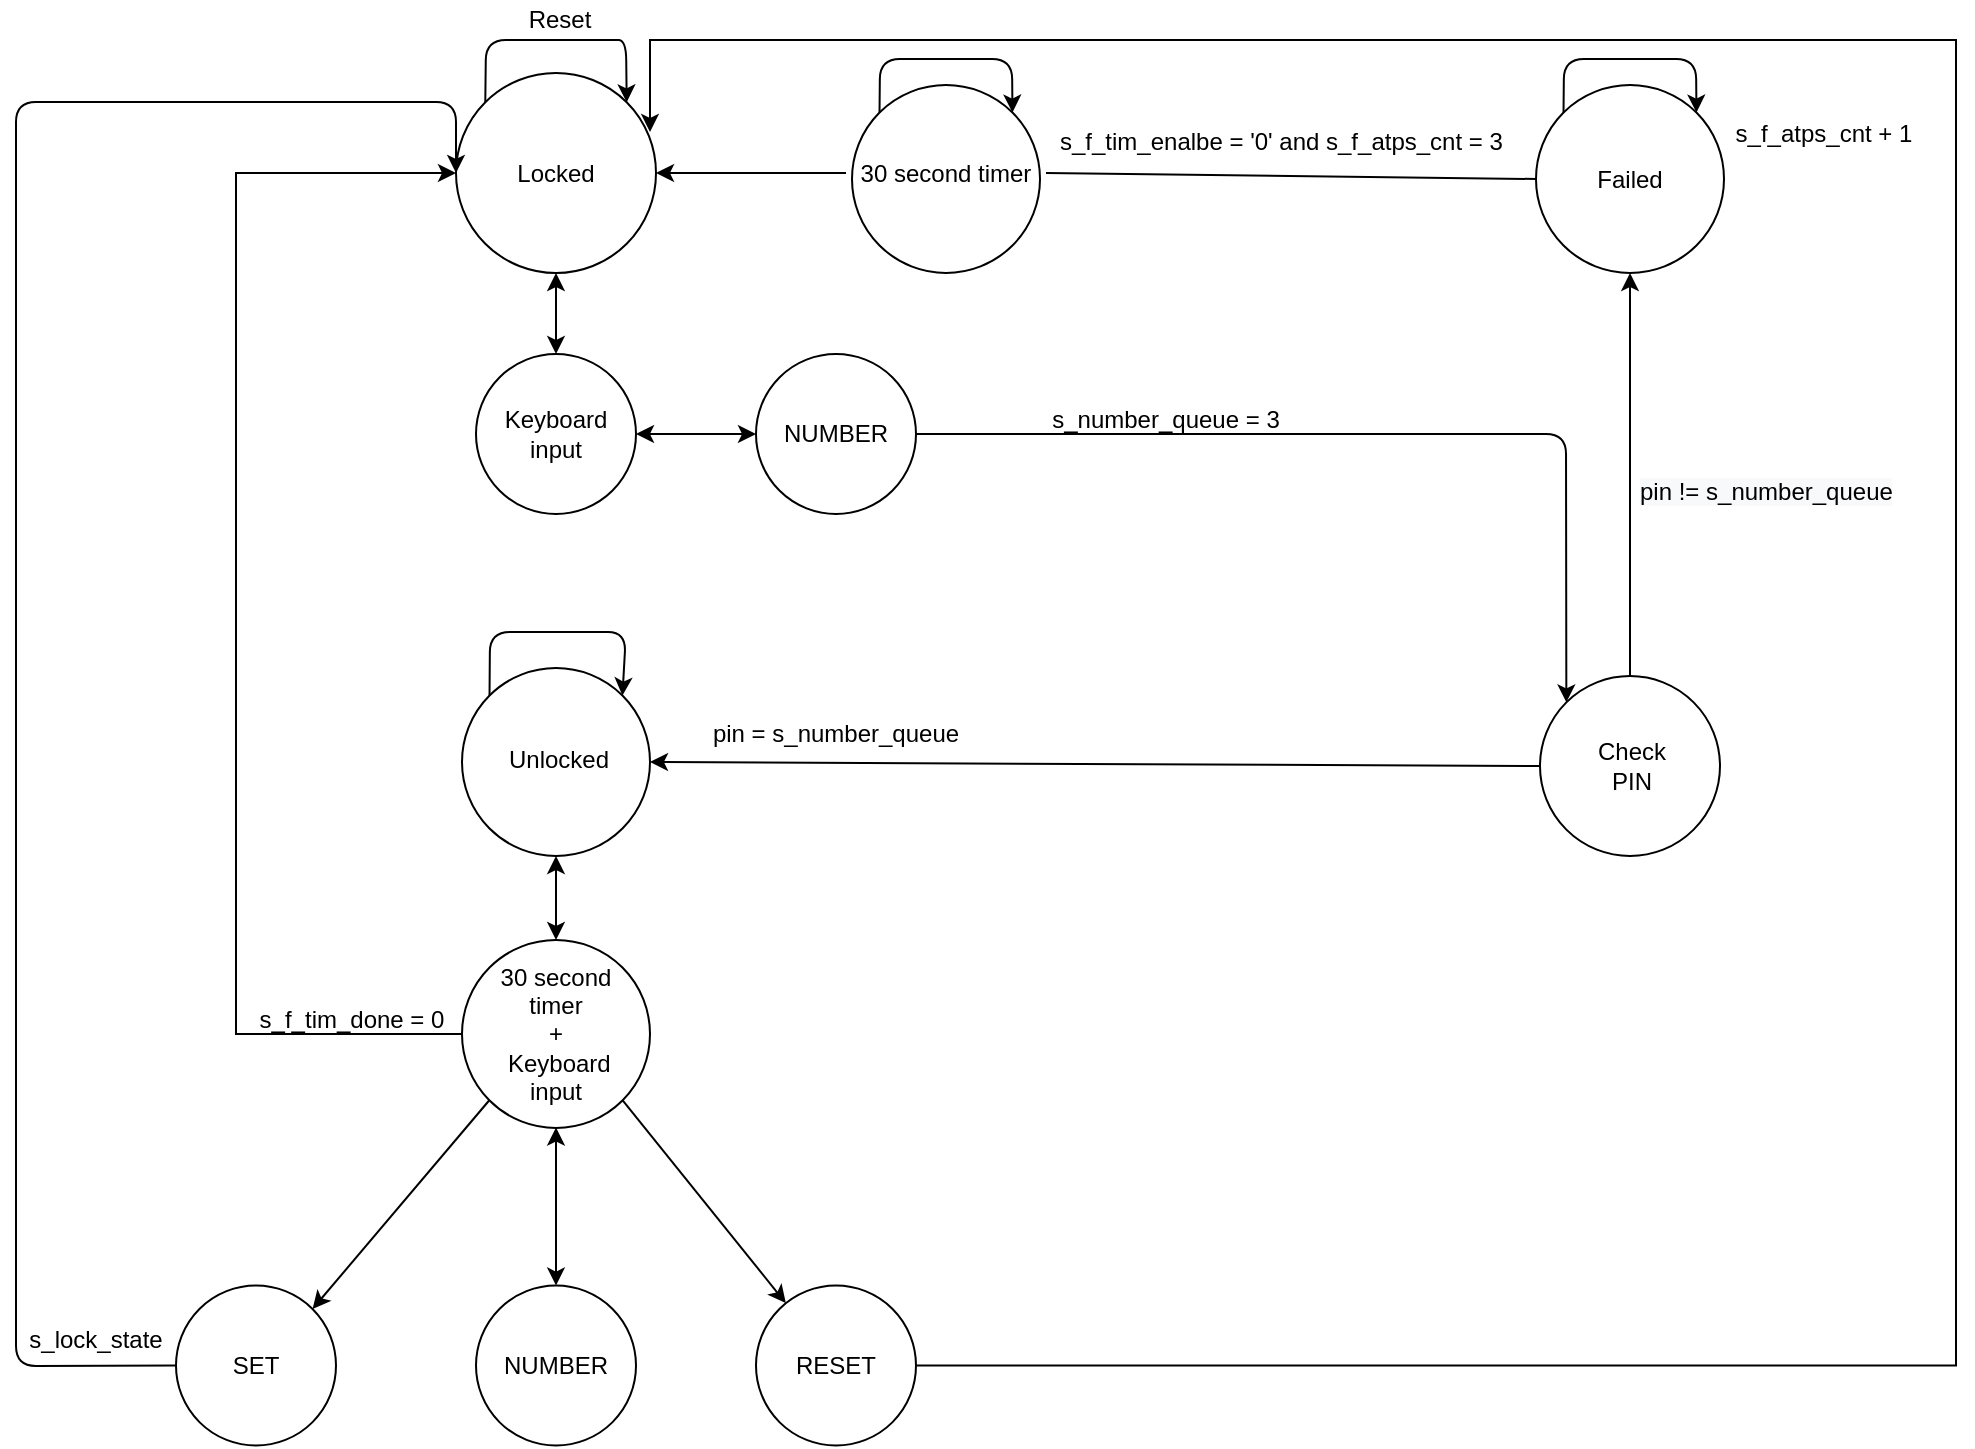 <mxfile version="14.6.5" type="device"><diagram id="kTqdRTroyTLqYMhmo1hW" name="Page-1"><mxGraphModel dx="1518" dy="776" grid="1" gridSize="10" guides="1" tooltips="1" connect="1" arrows="1" fold="1" page="1" pageScale="1" pageWidth="1169" pageHeight="1654" math="0" shadow="0"><root><mxCell id="0"/><mxCell id="1" parent="0"/><mxCell id="WSciG-yNPP02pzn8_A1z-2" value="" style="ellipse;whiteSpace=wrap;html=1;aspect=fixed;" parent="1" vertex="1"><mxGeometry x="340" y="76.5" width="100" height="100" as="geometry"/></mxCell><mxCell id="WSciG-yNPP02pzn8_A1z-3" value="Locked" style="text;html=1;strokeColor=none;fillColor=none;align=center;verticalAlign=middle;whiteSpace=wrap;rounded=0;" parent="1" vertex="1"><mxGeometry x="370" y="116.5" width="40" height="20" as="geometry"/></mxCell><mxCell id="WSciG-yNPP02pzn8_A1z-4" value="" style="ellipse;whiteSpace=wrap;html=1;aspect=fixed;" parent="1" vertex="1"><mxGeometry x="880" y="82.5" width="94" height="94" as="geometry"/></mxCell><mxCell id="WSciG-yNPP02pzn8_A1z-5" value="Failed" style="text;html=1;strokeColor=none;fillColor=none;align=center;verticalAlign=middle;whiteSpace=wrap;rounded=0;" parent="1" vertex="1"><mxGeometry x="907" y="119.5" width="40" height="20" as="geometry"/></mxCell><mxCell id="WSciG-yNPP02pzn8_A1z-6" value="" style="endArrow=classic;html=1;exitX=0;exitY=0;exitDx=0;exitDy=0;entryX=1;entryY=0;entryDx=0;entryDy=0;" parent="1" source="WSciG-yNPP02pzn8_A1z-2" target="WSciG-yNPP02pzn8_A1z-2" edge="1"><mxGeometry width="50" height="50" relative="1" as="geometry"><mxPoint x="396" y="380" as="sourcePoint"/><mxPoint x="446" y="330" as="targetPoint"/><Array as="points"><mxPoint x="355" y="60"/><mxPoint x="382" y="60"/><mxPoint x="410" y="60"/><mxPoint x="425" y="60"/></Array></mxGeometry></mxCell><mxCell id="YlftoTcmeY7BMVmUVoqY-3" style="edgeStyle=orthogonalEdgeStyle;rounded=0;orthogonalLoop=1;jettySize=auto;html=1;exitX=0.5;exitY=0;exitDx=0;exitDy=0;entryX=0.5;entryY=1;entryDx=0;entryDy=0;" parent="1" source="WSciG-yNPP02pzn8_A1z-8" target="WSciG-yNPP02pzn8_A1z-4" edge="1"><mxGeometry relative="1" as="geometry"/></mxCell><mxCell id="WSciG-yNPP02pzn8_A1z-8" value="" style="ellipse;whiteSpace=wrap;html=1;aspect=fixed;" parent="1" vertex="1"><mxGeometry x="882" y="378" width="90" height="90" as="geometry"/></mxCell><mxCell id="WSciG-yNPP02pzn8_A1z-9" value="Check PIN" style="text;html=1;strokeColor=none;fillColor=none;align=center;verticalAlign=middle;whiteSpace=wrap;rounded=0;" parent="1" vertex="1"><mxGeometry x="908" y="413" width="40" height="20" as="geometry"/></mxCell><mxCell id="WSciG-yNPP02pzn8_A1z-12" value="" style="ellipse;whiteSpace=wrap;html=1;aspect=fixed;" parent="1" vertex="1"><mxGeometry x="343" y="374" width="94" height="94" as="geometry"/></mxCell><mxCell id="WSciG-yNPP02pzn8_A1z-13" value="Unlocked" style="text;html=1;strokeColor=none;fillColor=none;align=center;verticalAlign=middle;whiteSpace=wrap;rounded=0;" parent="1" vertex="1"><mxGeometry x="370" y="413" width="43" height="13" as="geometry"/></mxCell><mxCell id="WSciG-yNPP02pzn8_A1z-18" value="" style="endArrow=classic;html=1;exitX=0;exitY=0;exitDx=0;exitDy=0;entryX=1;entryY=0;entryDx=0;entryDy=0;" parent="1" source="WSciG-yNPP02pzn8_A1z-4" target="WSciG-yNPP02pzn8_A1z-4" edge="1"><mxGeometry width="50" height="50" relative="1" as="geometry"><mxPoint x="887" y="49.5" as="sourcePoint"/><mxPoint x="937" y="-0.5" as="targetPoint"/><Array as="points"><mxPoint x="894" y="69.5"/><mxPoint x="927" y="69.5"/><mxPoint x="960" y="69.5"/></Array></mxGeometry></mxCell><mxCell id="WSciG-yNPP02pzn8_A1z-19" value="" style="endArrow=classic;html=1;exitX=0;exitY=0;exitDx=0;exitDy=0;entryX=1;entryY=0;entryDx=0;entryDy=0;" parent="1" source="WSciG-yNPP02pzn8_A1z-12" target="WSciG-yNPP02pzn8_A1z-12" edge="1"><mxGeometry width="50" height="50" relative="1" as="geometry"><mxPoint x="197" y="176" as="sourcePoint"/><mxPoint x="247" y="126" as="targetPoint"/><Array as="points"><mxPoint x="357" y="356"/><mxPoint x="397" y="356"/><mxPoint x="425" y="356"/></Array></mxGeometry></mxCell><mxCell id="WSciG-yNPP02pzn8_A1z-20" value="" style="endArrow=classic;html=1;entryX=1;entryY=0.5;entryDx=0;entryDy=0;exitX=0;exitY=0.5;exitDx=0;exitDy=0;" parent="1" source="WSciG-yNPP02pzn8_A1z-8" target="WSciG-yNPP02pzn8_A1z-12" edge="1"><mxGeometry width="50" height="50" relative="1" as="geometry"><mxPoint x="504" y="510" as="sourcePoint"/><mxPoint x="554" y="460" as="targetPoint"/></mxGeometry></mxCell><mxCell id="WSciG-yNPP02pzn8_A1z-21" value="pin = s_number_queue" style="text;html=1;strokeColor=none;fillColor=none;align=center;verticalAlign=middle;whiteSpace=wrap;rounded=0;" parent="1" vertex="1"><mxGeometry x="450" y="397" width="160" height="20" as="geometry"/></mxCell><mxCell id="WSciG-yNPP02pzn8_A1z-23" value="s_f_atps_cnt + 1" style="text;html=1;strokeColor=none;fillColor=none;align=center;verticalAlign=middle;whiteSpace=wrap;rounded=0;rotation=0;" parent="1" vertex="1"><mxGeometry x="974" y="96.5" width="100" height="20" as="geometry"/></mxCell><mxCell id="WSciG-yNPP02pzn8_A1z-30" value="" style="endArrow=classic;html=1;exitX=1;exitY=0.5;exitDx=0;exitDy=0;entryX=0;entryY=0;entryDx=0;entryDy=0;" parent="1" source="UWU-6MfvqcP5a-eiTdHa-28" target="WSciG-yNPP02pzn8_A1z-8" edge="1"><mxGeometry width="50" height="50" relative="1" as="geometry"><mxPoint x="400" y="350" as="sourcePoint"/><mxPoint x="480" y="190" as="targetPoint"/><Array as="points"><mxPoint x="895" y="257"/></Array></mxGeometry></mxCell><mxCell id="WSciG-yNPP02pzn8_A1z-31" value="" style="endArrow=classic;html=1;entryX=1;entryY=0.5;entryDx=0;entryDy=0;exitX=0;exitY=0.5;exitDx=0;exitDy=0;startArrow=none;" parent="1" target="WSciG-yNPP02pzn8_A1z-2" edge="1"><mxGeometry width="50" height="50" relative="1" as="geometry"><mxPoint x="535" y="126.5" as="sourcePoint"/><mxPoint x="430" y="260" as="targetPoint"/></mxGeometry></mxCell><mxCell id="WSciG-yNPP02pzn8_A1z-33" value="s_number_queue = 3" style="text;html=1;strokeColor=none;fillColor=none;align=center;verticalAlign=middle;whiteSpace=wrap;rounded=0;rotation=0;" parent="1" vertex="1"><mxGeometry x="630" y="240" width="130" height="20" as="geometry"/></mxCell><mxCell id="WSciG-yNPP02pzn8_A1z-36" value="Reset" style="text;html=1;strokeColor=none;fillColor=none;align=center;verticalAlign=middle;whiteSpace=wrap;rounded=0;" parent="1" vertex="1"><mxGeometry x="371.5" y="40" width="40" height="20" as="geometry"/></mxCell><mxCell id="WSciG-yNPP02pzn8_A1z-39" value="" style="ellipse;whiteSpace=wrap;html=1;aspect=fixed;" parent="1" vertex="1"><mxGeometry x="200" y="682.77" width="80" height="80" as="geometry"/></mxCell><mxCell id="WSciG-yNPP02pzn8_A1z-40" value="SET" style="text;html=1;strokeColor=none;fillColor=none;align=center;verticalAlign=middle;whiteSpace=wrap;rounded=0;" parent="1" vertex="1"><mxGeometry x="220" y="712.77" width="40" height="20" as="geometry"/></mxCell><mxCell id="WSciG-yNPP02pzn8_A1z-47" value="" style="endArrow=classic;html=1;exitX=0;exitY=0.5;exitDx=0;exitDy=0;entryX=0;entryY=0.5;entryDx=0;entryDy=0;" parent="1" source="WSciG-yNPP02pzn8_A1z-39" target="WSciG-yNPP02pzn8_A1z-2" edge="1"><mxGeometry width="50" height="50" relative="1" as="geometry"><mxPoint x="460" y="330" as="sourcePoint"/><mxPoint x="510" y="280" as="targetPoint"/><Array as="points"><mxPoint x="120" y="723"/><mxPoint x="120" y="91"/><mxPoint x="340" y="91"/></Array></mxGeometry></mxCell><mxCell id="WSciG-yNPP02pzn8_A1z-48" value="s_lock_state" style="text;html=1;strokeColor=none;fillColor=none;align=center;verticalAlign=middle;whiteSpace=wrap;rounded=0;rotation=0;" parent="1" vertex="1"><mxGeometry x="140" y="700" width="40" height="20" as="geometry"/></mxCell><mxCell id="YlftoTcmeY7BMVmUVoqY-1" value="s_f_tim_enalbe = '0' and s_f_atps_cnt = 3" style="text;whiteSpace=wrap;html=1;" parent="1" vertex="1"><mxGeometry x="640" y="96.5" width="250" height="30" as="geometry"/></mxCell><mxCell id="YlftoTcmeY7BMVmUVoqY-7" value="" style="ellipse;whiteSpace=wrap;html=1;aspect=fixed;" parent="1" vertex="1"><mxGeometry x="350" y="682.77" width="80" height="80" as="geometry"/></mxCell><mxCell id="YlftoTcmeY7BMVmUVoqY-8" value="NUMBER" style="text;html=1;strokeColor=none;fillColor=none;align=center;verticalAlign=middle;whiteSpace=wrap;rounded=0;" parent="1" vertex="1"><mxGeometry x="370" y="712.77" width="40" height="20" as="geometry"/></mxCell><mxCell id="UWU-6MfvqcP5a-eiTdHa-25" style="edgeStyle=orthogonalEdgeStyle;rounded=0;orthogonalLoop=1;jettySize=auto;html=1;entryX=0.97;entryY=0.295;entryDx=0;entryDy=0;entryPerimeter=0;exitX=1;exitY=0.5;exitDx=0;exitDy=0;" edge="1" parent="1" source="YlftoTcmeY7BMVmUVoqY-10" target="WSciG-yNPP02pzn8_A1z-2"><mxGeometry relative="1" as="geometry"><mxPoint x="1090" y="50" as="targetPoint"/><mxPoint x="580" y="723" as="sourcePoint"/><Array as="points"><mxPoint x="1090" y="723"/><mxPoint x="1090" y="60"/><mxPoint x="437" y="60"/></Array></mxGeometry></mxCell><mxCell id="YlftoTcmeY7BMVmUVoqY-10" value="" style="ellipse;whiteSpace=wrap;html=1;aspect=fixed;" parent="1" vertex="1"><mxGeometry x="490" y="682.77" width="80" height="80" as="geometry"/></mxCell><mxCell id="YlftoTcmeY7BMVmUVoqY-11" value="RESET" style="text;html=1;strokeColor=none;fillColor=none;align=center;verticalAlign=middle;whiteSpace=wrap;rounded=0;" parent="1" vertex="1"><mxGeometry x="510" y="712.77" width="40" height="20" as="geometry"/></mxCell><mxCell id="YlftoTcmeY7BMVmUVoqY-13" style="edgeStyle=orthogonalEdgeStyle;rounded=0;orthogonalLoop=1;jettySize=auto;html=1;exitX=0.5;exitY=1;exitDx=0;exitDy=0;" parent="1" source="YlftoTcmeY7BMVmUVoqY-8" target="YlftoTcmeY7BMVmUVoqY-8" edge="1"><mxGeometry relative="1" as="geometry"/></mxCell><mxCell id="UWU-6MfvqcP5a-eiTdHa-4" value="" style="endArrow=none;html=1;entryX=1;entryY=0.5;entryDx=0;entryDy=0;exitX=0;exitY=0.5;exitDx=0;exitDy=0;" edge="1" parent="1" source="WSciG-yNPP02pzn8_A1z-4"><mxGeometry width="50" height="50" relative="1" as="geometry"><mxPoint x="880.0" y="129.5" as="sourcePoint"/><mxPoint x="635" y="126.5" as="targetPoint"/></mxGeometry></mxCell><mxCell id="UWU-6MfvqcP5a-eiTdHa-11" value="" style="ellipse;whiteSpace=wrap;html=1;aspect=fixed;" vertex="1" parent="1"><mxGeometry x="538" y="82.5" width="94" height="94" as="geometry"/></mxCell><mxCell id="UWU-6MfvqcP5a-eiTdHa-13" value="" style="endArrow=classic;html=1;exitX=0;exitY=0;exitDx=0;exitDy=0;entryX=1;entryY=0;entryDx=0;entryDy=0;" edge="1" parent="1" source="UWU-6MfvqcP5a-eiTdHa-11" target="UWU-6MfvqcP5a-eiTdHa-11"><mxGeometry width="50" height="50" relative="1" as="geometry"><mxPoint x="545" y="49.5" as="sourcePoint"/><mxPoint x="595" y="-0.5" as="targetPoint"/><Array as="points"><mxPoint x="552" y="69.5"/><mxPoint x="585" y="69.5"/><mxPoint x="618" y="69.5"/></Array></mxGeometry></mxCell><mxCell id="UWU-6MfvqcP5a-eiTdHa-14" value="30 second timer" style="text;html=1;strokeColor=none;fillColor=none;align=center;verticalAlign=middle;whiteSpace=wrap;rounded=0;" vertex="1" parent="1"><mxGeometry x="540" y="116.5" width="90" height="20" as="geometry"/></mxCell><mxCell id="UWU-6MfvqcP5a-eiTdHa-17" value="30 second timer" style="text;html=1;strokeColor=none;fillColor=none;align=center;verticalAlign=middle;whiteSpace=wrap;rounded=0;" vertex="1" parent="1"><mxGeometry x="345" y="547" width="90" height="20" as="geometry"/></mxCell><mxCell id="UWU-6MfvqcP5a-eiTdHa-22" value="" style="endArrow=classic;startArrow=classic;html=1;exitX=0.5;exitY=0;exitDx=0;exitDy=0;entryX=0.5;entryY=1;entryDx=0;entryDy=0;" edge="1" parent="1" source="YlftoTcmeY7BMVmUVoqY-7"><mxGeometry width="50" height="50" relative="1" as="geometry"><mxPoint x="700" y="495.77" as="sourcePoint"/><mxPoint x="390" y="603.77" as="targetPoint"/></mxGeometry></mxCell><mxCell id="UWU-6MfvqcP5a-eiTdHa-28" value="" style="ellipse;whiteSpace=wrap;html=1;aspect=fixed;" vertex="1" parent="1"><mxGeometry x="490" y="217" width="80" height="80" as="geometry"/></mxCell><mxCell id="UWU-6MfvqcP5a-eiTdHa-29" value="NUMBER" style="text;html=1;strokeColor=none;fillColor=none;align=center;verticalAlign=middle;whiteSpace=wrap;rounded=0;" vertex="1" parent="1"><mxGeometry x="510" y="247" width="40" height="20" as="geometry"/></mxCell><mxCell id="UWU-6MfvqcP5a-eiTdHa-30" style="edgeStyle=orthogonalEdgeStyle;rounded=0;orthogonalLoop=1;jettySize=auto;html=1;exitX=0.5;exitY=1;exitDx=0;exitDy=0;" edge="1" parent="1" source="UWU-6MfvqcP5a-eiTdHa-29" target="UWU-6MfvqcP5a-eiTdHa-29"><mxGeometry relative="1" as="geometry"/></mxCell><mxCell id="UWU-6MfvqcP5a-eiTdHa-31" value="" style="endArrow=classic;startArrow=classic;html=1;entryX=0.5;entryY=1;entryDx=0;entryDy=0;exitX=0.5;exitY=0;exitDx=0;exitDy=0;" edge="1" parent="1" source="UWU-6MfvqcP5a-eiTdHa-40"><mxGeometry width="50" height="50" relative="1" as="geometry"><mxPoint x="400" y="200" as="sourcePoint"/><mxPoint x="390" y="176.5" as="targetPoint"/></mxGeometry></mxCell><mxCell id="UWU-6MfvqcP5a-eiTdHa-32" value="&lt;span style=&quot;color: rgb(0 , 0 , 0) ; font-family: &amp;#34;helvetica&amp;#34; ; font-size: 12px ; font-style: normal ; font-weight: 400 ; letter-spacing: normal ; text-align: center ; text-indent: 0px ; text-transform: none ; word-spacing: 0px ; background-color: rgb(248 , 249 , 250) ; display: inline ; float: none&quot;&gt;pin != s_number_queue&lt;/span&gt;" style="text;whiteSpace=wrap;html=1;rotation=0;" vertex="1" parent="1"><mxGeometry x="930" y="272" width="150" height="30" as="geometry"/></mxCell><mxCell id="UWU-6MfvqcP5a-eiTdHa-33" value="" style="endArrow=classic;html=1;exitX=1;exitY=1;exitDx=0;exitDy=0;" edge="1" parent="1" target="YlftoTcmeY7BMVmUVoqY-10"><mxGeometry width="50" height="50" relative="1" as="geometry"><mxPoint x="423.234" y="590.004" as="sourcePoint"/><mxPoint x="760" y="435.77" as="targetPoint"/></mxGeometry></mxCell><mxCell id="UWU-6MfvqcP5a-eiTdHa-34" value="" style="endArrow=classic;html=1;exitX=0;exitY=1;exitDx=0;exitDy=0;entryX=1;entryY=0;entryDx=0;entryDy=0;" edge="1" parent="1" target="WSciG-yNPP02pzn8_A1z-39"><mxGeometry width="50" height="50" relative="1" as="geometry"><mxPoint x="356.766" y="590.004" as="sourcePoint"/><mxPoint x="760" y="435.77" as="targetPoint"/></mxGeometry></mxCell><mxCell id="UWU-6MfvqcP5a-eiTdHa-44" style="edgeStyle=orthogonalEdgeStyle;rounded=0;orthogonalLoop=1;jettySize=auto;html=1;entryX=0;entryY=0.5;entryDx=0;entryDy=0;" edge="1" parent="1" source="UWU-6MfvqcP5a-eiTdHa-36" target="WSciG-yNPP02pzn8_A1z-2"><mxGeometry relative="1" as="geometry"><Array as="points"><mxPoint x="230" y="557"/><mxPoint x="230" y="127"/></Array></mxGeometry></mxCell><mxCell id="UWU-6MfvqcP5a-eiTdHa-36" value="" style="ellipse;whiteSpace=wrap;html=1;aspect=fixed;" vertex="1" parent="1"><mxGeometry x="343" y="510" width="94" height="94" as="geometry"/></mxCell><mxCell id="UWU-6MfvqcP5a-eiTdHa-38" value="" style="endArrow=classic;startArrow=classic;html=1;exitX=0.5;exitY=0;exitDx=0;exitDy=0;entryX=0.5;entryY=1;entryDx=0;entryDy=0;" edge="1" parent="1" source="UWU-6MfvqcP5a-eiTdHa-36" target="WSciG-yNPP02pzn8_A1z-12"><mxGeometry width="50" height="50" relative="1" as="geometry"><mxPoint x="600" y="610" as="sourcePoint"/><mxPoint x="650" y="560" as="targetPoint"/></mxGeometry></mxCell><mxCell id="UWU-6MfvqcP5a-eiTdHa-39" value="30 second timer&lt;br&gt;+&lt;br&gt;&amp;nbsp;Keyboard input" style="text;html=1;strokeColor=none;fillColor=none;align=center;verticalAlign=middle;whiteSpace=wrap;rounded=0;" vertex="1" parent="1"><mxGeometry x="350" y="547" width="80" height="20" as="geometry"/></mxCell><mxCell id="UWU-6MfvqcP5a-eiTdHa-40" value="&lt;span&gt;Keyboard input&lt;/span&gt;" style="ellipse;whiteSpace=wrap;html=1;aspect=fixed;" vertex="1" parent="1"><mxGeometry x="350" y="217" width="80" height="80" as="geometry"/></mxCell><mxCell id="UWU-6MfvqcP5a-eiTdHa-42" value="" style="endArrow=classic;startArrow=classic;html=1;exitX=1;exitY=0.5;exitDx=0;exitDy=0;entryX=0;entryY=0.5;entryDx=0;entryDy=0;" edge="1" parent="1" source="UWU-6MfvqcP5a-eiTdHa-40" target="UWU-6MfvqcP5a-eiTdHa-28"><mxGeometry width="50" height="50" relative="1" as="geometry"><mxPoint x="600" y="480" as="sourcePoint"/><mxPoint x="650" y="430" as="targetPoint"/></mxGeometry></mxCell><mxCell id="UWU-6MfvqcP5a-eiTdHa-46" value="s_f_tim_done = 0" style="text;html=1;strokeColor=none;fillColor=none;align=center;verticalAlign=middle;whiteSpace=wrap;rounded=0;" vertex="1" parent="1"><mxGeometry x="233" y="540" width="110" height="20" as="geometry"/></mxCell></root></mxGraphModel></diagram></mxfile>